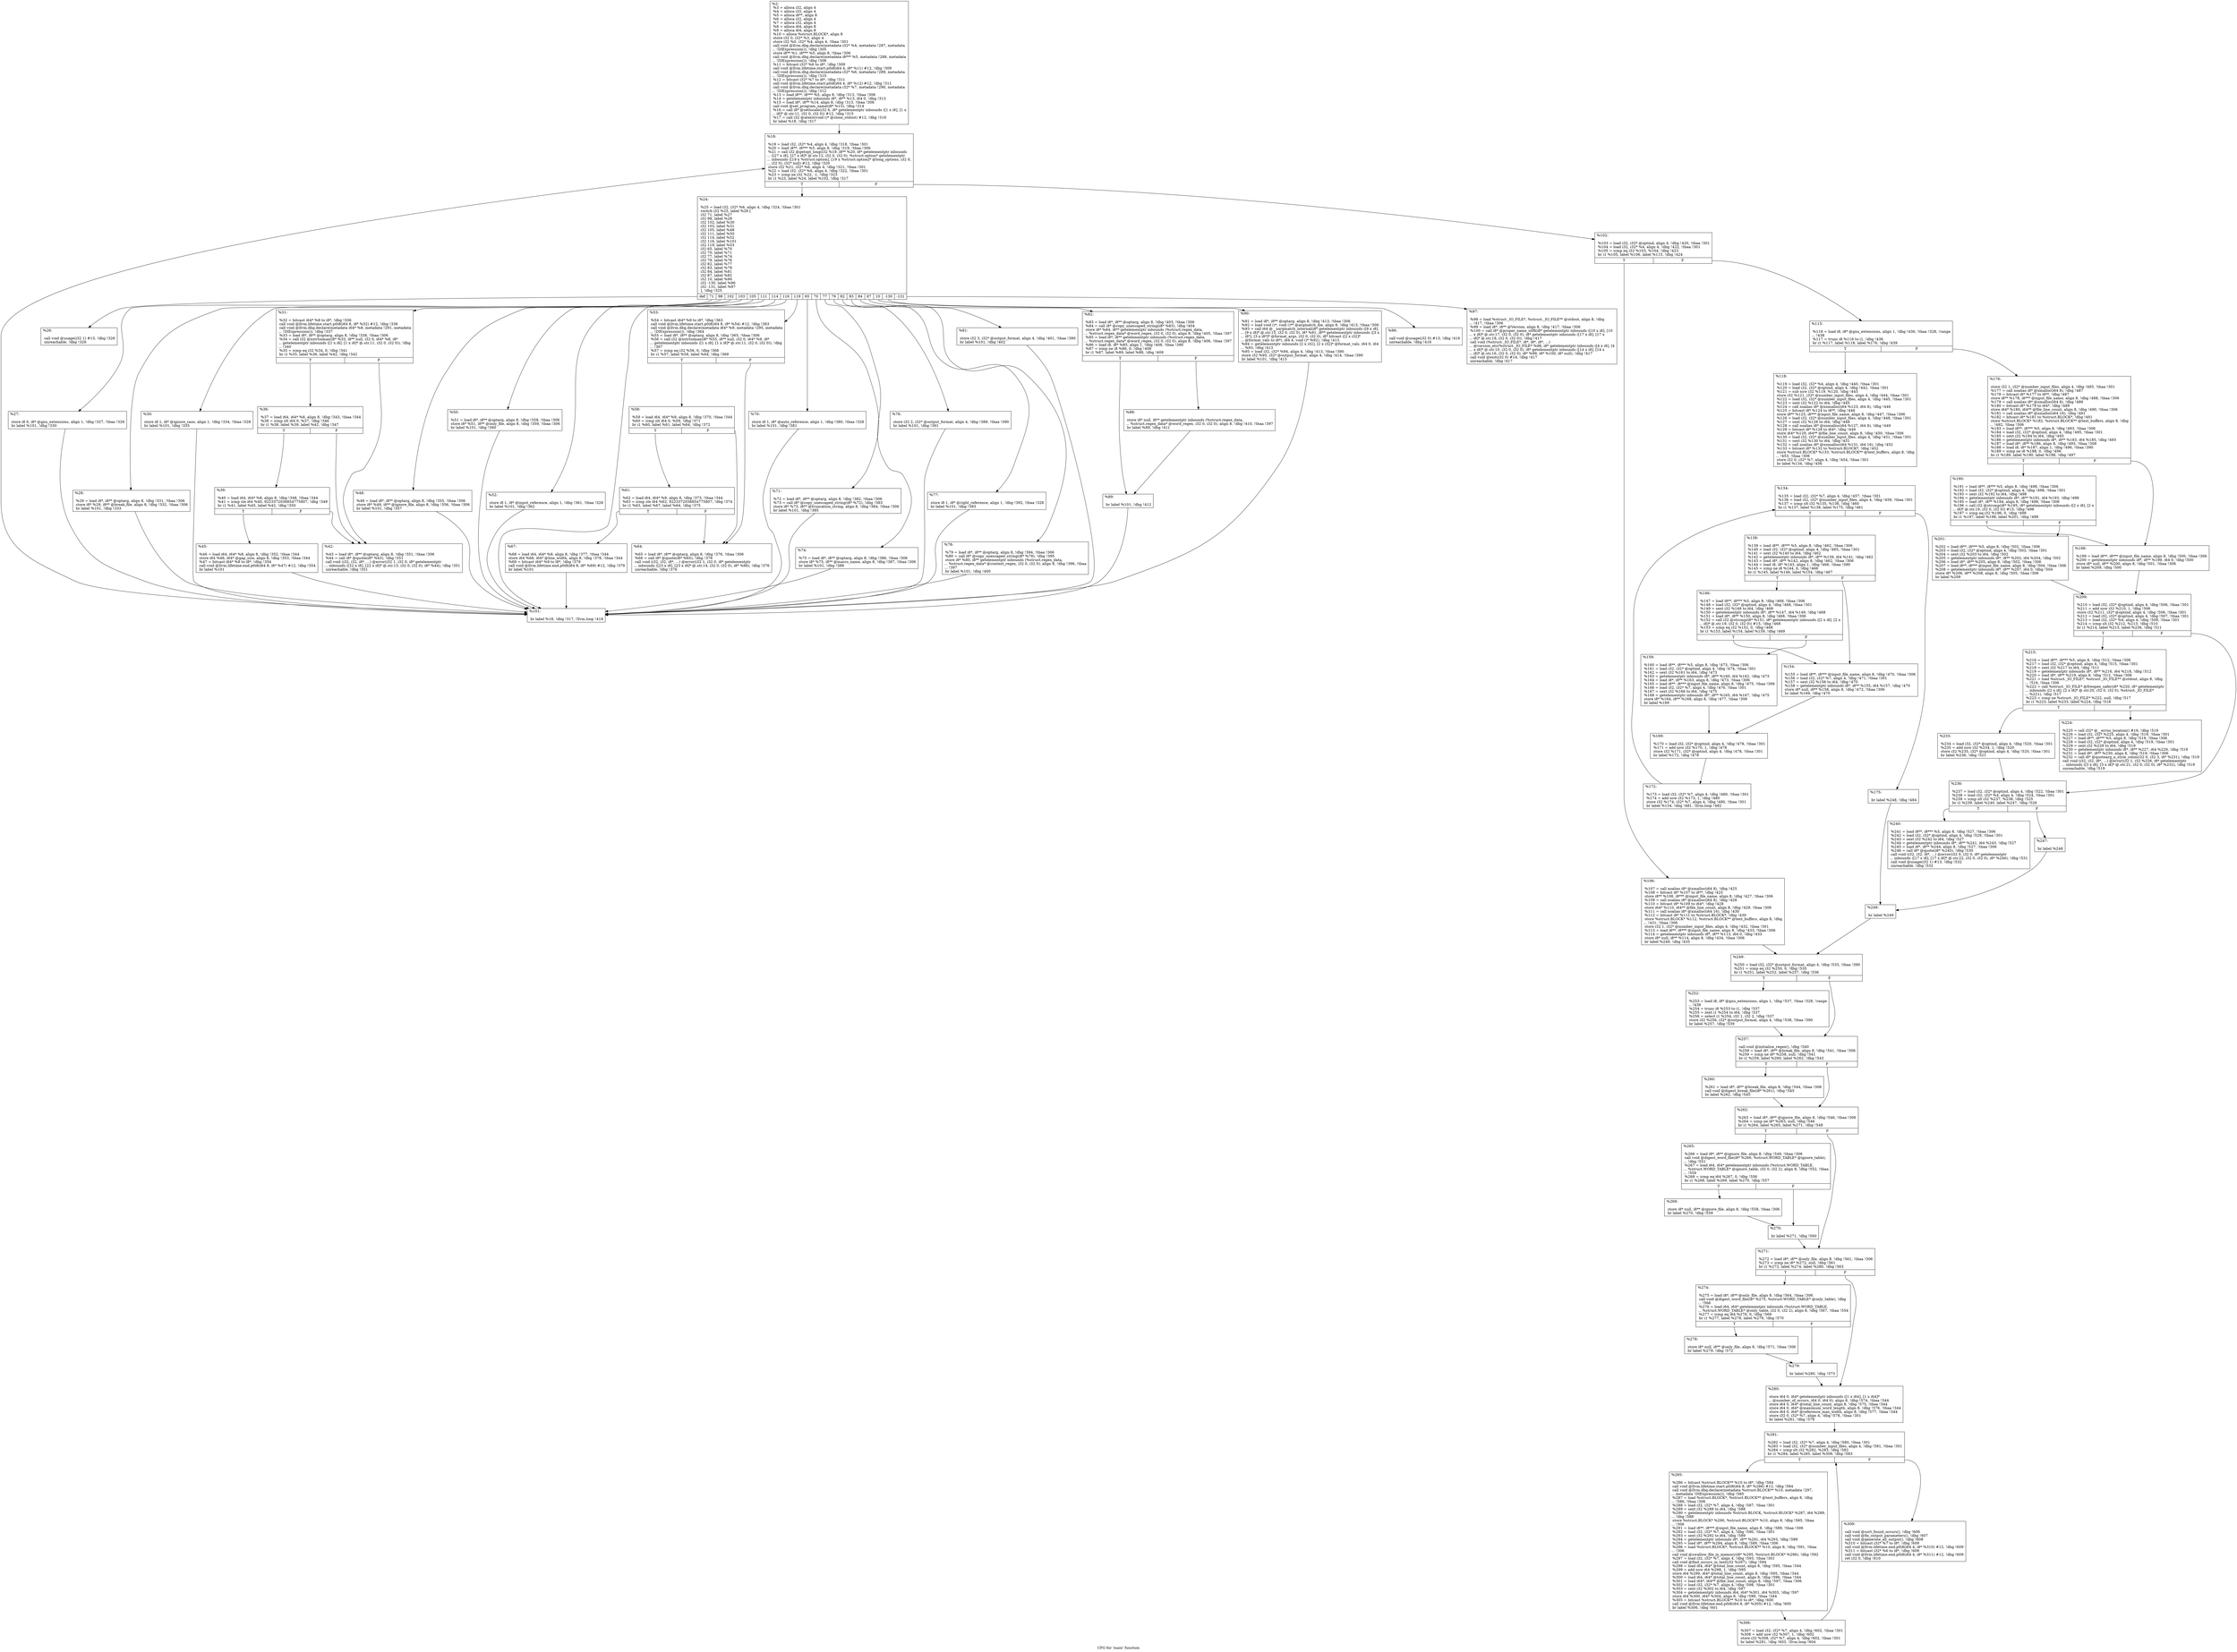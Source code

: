 digraph "CFG for 'main' function" {
	label="CFG for 'main' function";

	Node0x2240b70 [shape=record,label="{%2:\l  %3 = alloca i32, align 4\l  %4 = alloca i32, align 4\l  %5 = alloca i8**, align 8\l  %6 = alloca i32, align 4\l  %7 = alloca i32, align 4\l  %8 = alloca i64, align 8\l  %9 = alloca i64, align 8\l  %10 = alloca %struct.BLOCK*, align 8\l  store i32 0, i32* %3, align 4\l  store i32 %0, i32* %4, align 4, !tbaa !301\l  call void @llvm.dbg.declare(metadata i32* %4, metadata !287, metadata\l... !DIExpression()), !dbg !305\l  store i8** %1, i8*** %5, align 8, !tbaa !306\l  call void @llvm.dbg.declare(metadata i8*** %5, metadata !288, metadata\l... !DIExpression()), !dbg !308\l  %11 = bitcast i32* %6 to i8*, !dbg !309\l  call void @llvm.lifetime.start.p0i8(i64 4, i8* %11) #12, !dbg !309\l  call void @llvm.dbg.declare(metadata i32* %6, metadata !289, metadata\l... !DIExpression()), !dbg !310\l  %12 = bitcast i32* %7 to i8*, !dbg !311\l  call void @llvm.lifetime.start.p0i8(i64 4, i8* %12) #12, !dbg !311\l  call void @llvm.dbg.declare(metadata i32* %7, metadata !290, metadata\l... !DIExpression()), !dbg !312\l  %13 = load i8**, i8*** %5, align 8, !dbg !313, !tbaa !306\l  %14 = getelementptr inbounds i8*, i8** %13, i64 0, !dbg !313\l  %15 = load i8*, i8** %14, align 8, !dbg !313, !tbaa !306\l  call void @set_program_name(i8* %15), !dbg !314\l  %16 = call i8* @setlocale(i32 6, i8* getelementptr inbounds ([1 x i8], [1 x\l... i8]* @.str.11, i32 0, i32 0)) #12, !dbg !315\l  %17 = call i32 @atexit(void ()* @close_stdout) #12, !dbg !316\l  br label %18, !dbg !317\l}"];
	Node0x2240b70 -> Node0x2240e20;
	Node0x2240e20 [shape=record,label="{%18:\l\l  %19 = load i32, i32* %4, align 4, !dbg !318, !tbaa !301\l  %20 = load i8**, i8*** %5, align 8, !dbg !319, !tbaa !306\l  %21 = call i32 @getopt_long(i32 %19, i8** %20, i8* getelementptr inbounds\l... ([27 x i8], [27 x i8]* @.str.12, i32 0, i32 0), %struct.option* getelementptr\l... inbounds ([19 x %struct.option], [19 x %struct.option]* @long_options, i32 0,\l... i32 0), i32* null) #12, !dbg !320\l  store i32 %21, i32* %6, align 4, !dbg !321, !tbaa !301\l  %22 = load i32, i32* %6, align 4, !dbg !322, !tbaa !301\l  %23 = icmp ne i32 %22, -1, !dbg !323\l  br i1 %23, label %24, label %102, !dbg !317\l|{<s0>T|<s1>F}}"];
	Node0x2240e20:s0 -> Node0x2240e70;
	Node0x2240e20:s1 -> Node0x2241870;
	Node0x2240e70 [shape=record,label="{%24:\l\l  %25 = load i32, i32* %6, align 4, !dbg !324, !tbaa !301\l  switch i32 %25, label %26 [\l    i32 71, label %27\l    i32 98, label %28\l    i32 102, label %30\l    i32 103, label %31\l    i32 105, label %48\l    i32 111, label %50\l    i32 114, label %52\l    i32 116, label %101\l    i32 119, label %53\l    i32 65, label %70\l    i32 70, label %71\l    i32 77, label %74\l    i32 79, label %76\l    i32 82, label %77\l    i32 83, label %78\l    i32 84, label %81\l    i32 87, label %82\l    i32 10, label %90\l    i32 -130, label %96\l    i32 -131, label %97\l  ], !dbg !325\l|{<s0>def|<s1>71|<s2>98|<s3>102|<s4>103|<s5>105|<s6>111|<s7>114|<s8>116|<s9>119|<s10>65|<s11>70|<s12>77|<s13>79|<s14>82|<s15>83|<s16>84|<s17>87|<s18>10|<s19>-130|<s20>-131}}"];
	Node0x2240e70:s0 -> Node0x2240ec0;
	Node0x2240e70:s1 -> Node0x2240f10;
	Node0x2240e70:s2 -> Node0x2240f60;
	Node0x2240e70:s3 -> Node0x2240fb0;
	Node0x2240e70:s4 -> Node0x2241000;
	Node0x2240e70:s5 -> Node0x2241190;
	Node0x2240e70:s6 -> Node0x22411e0;
	Node0x2240e70:s7 -> Node0x2241230;
	Node0x2240e70:s8 -> Node0x2241820;
	Node0x2240e70:s9 -> Node0x2241280;
	Node0x2240e70:s10 -> Node0x2241410;
	Node0x2240e70:s11 -> Node0x2241460;
	Node0x2240e70:s12 -> Node0x22414b0;
	Node0x2240e70:s13 -> Node0x2241500;
	Node0x2240e70:s14 -> Node0x2241550;
	Node0x2240e70:s15 -> Node0x22415a0;
	Node0x2240e70:s16 -> Node0x22415f0;
	Node0x2240e70:s17 -> Node0x2241640;
	Node0x2240e70:s18 -> Node0x2241730;
	Node0x2240e70:s19 -> Node0x2241780;
	Node0x2240e70:s20 -> Node0x22417d0;
	Node0x2240ec0 [shape=record,label="{%26:\l\l  call void @usage(i32 1) #13, !dbg !326\l  unreachable, !dbg !326\l}"];
	Node0x2240f10 [shape=record,label="{%27:\l\l  store i8 0, i8* @gnu_extensions, align 1, !dbg !327, !tbaa !328\l  br label %101, !dbg !330\l}"];
	Node0x2240f10 -> Node0x2241820;
	Node0x2240f60 [shape=record,label="{%28:\l\l  %29 = load i8*, i8** @optarg, align 8, !dbg !331, !tbaa !306\l  store i8* %29, i8** @break_file, align 8, !dbg !332, !tbaa !306\l  br label %101, !dbg !333\l}"];
	Node0x2240f60 -> Node0x2241820;
	Node0x2240fb0 [shape=record,label="{%30:\l\l  store i8 1, i8* @ignore_case, align 1, !dbg !334, !tbaa !328\l  br label %101, !dbg !335\l}"];
	Node0x2240fb0 -> Node0x2241820;
	Node0x2241000 [shape=record,label="{%31:\l\l  %32 = bitcast i64* %8 to i8*, !dbg !336\l  call void @llvm.lifetime.start.p0i8(i64 8, i8* %32) #12, !dbg !336\l  call void @llvm.dbg.declare(metadata i64* %8, metadata !291, metadata\l... !DIExpression()), !dbg !337\l  %33 = load i8*, i8** @optarg, align 8, !dbg !338, !tbaa !306\l  %34 = call i32 @xstrtoimax(i8* %33, i8** null, i32 0, i64* %8, i8*\l... getelementptr inbounds ([1 x i8], [1 x i8]* @.str.11, i32 0, i32 0)), !dbg\l... !340\l  %35 = icmp eq i32 %34, 0, !dbg !341\l  br i1 %35, label %36, label %42, !dbg !342\l|{<s0>T|<s1>F}}"];
	Node0x2241000:s0 -> Node0x2241050;
	Node0x2241000:s1 -> Node0x22410f0;
	Node0x2241050 [shape=record,label="{%36:\l\l  %37 = load i64, i64* %8, align 8, !dbg !343, !tbaa !344\l  %38 = icmp slt i64 0, %37, !dbg !346\l  br i1 %38, label %39, label %42, !dbg !347\l|{<s0>T|<s1>F}}"];
	Node0x2241050:s0 -> Node0x22410a0;
	Node0x2241050:s1 -> Node0x22410f0;
	Node0x22410a0 [shape=record,label="{%39:\l\l  %40 = load i64, i64* %8, align 8, !dbg !348, !tbaa !344\l  %41 = icmp sle i64 %40, 9223372036854775807, !dbg !349\l  br i1 %41, label %45, label %42, !dbg !350\l|{<s0>T|<s1>F}}"];
	Node0x22410a0:s0 -> Node0x2241140;
	Node0x22410a0:s1 -> Node0x22410f0;
	Node0x22410f0 [shape=record,label="{%42:\l\l  %43 = load i8*, i8** @optarg, align 8, !dbg !351, !tbaa !306\l  %44 = call i8* @quote(i8* %43), !dbg !351\l  call void (i32, i32, i8*, ...) @error(i32 1, i32 0, i8* getelementptr\l... inbounds ([22 x i8], [22 x i8]* @.str.13, i32 0, i32 0), i8* %44), !dbg !351\l  unreachable, !dbg !351\l}"];
	Node0x2241140 [shape=record,label="{%45:\l\l  %46 = load i64, i64* %8, align 8, !dbg !352, !tbaa !344\l  store i64 %46, i64* @gap_size, align 8, !dbg !353, !tbaa !344\l  %47 = bitcast i64* %8 to i8*, !dbg !354\l  call void @llvm.lifetime.end.p0i8(i64 8, i8* %47) #12, !dbg !354\l  br label %101\l}"];
	Node0x2241140 -> Node0x2241820;
	Node0x2241190 [shape=record,label="{%48:\l\l  %49 = load i8*, i8** @optarg, align 8, !dbg !355, !tbaa !306\l  store i8* %49, i8** @ignore_file, align 8, !dbg !356, !tbaa !306\l  br label %101, !dbg !357\l}"];
	Node0x2241190 -> Node0x2241820;
	Node0x22411e0 [shape=record,label="{%50:\l\l  %51 = load i8*, i8** @optarg, align 8, !dbg !358, !tbaa !306\l  store i8* %51, i8** @only_file, align 8, !dbg !359, !tbaa !306\l  br label %101, !dbg !360\l}"];
	Node0x22411e0 -> Node0x2241820;
	Node0x2241230 [shape=record,label="{%52:\l\l  store i8 1, i8* @input_reference, align 1, !dbg !361, !tbaa !328\l  br label %101, !dbg !362\l}"];
	Node0x2241230 -> Node0x2241820;
	Node0x2241280 [shape=record,label="{%53:\l\l  %54 = bitcast i64* %9 to i8*, !dbg !363\l  call void @llvm.lifetime.start.p0i8(i64 8, i8* %54) #12, !dbg !363\l  call void @llvm.dbg.declare(metadata i64* %9, metadata !295, metadata\l... !DIExpression()), !dbg !364\l  %55 = load i8*, i8** @optarg, align 8, !dbg !365, !tbaa !306\l  %56 = call i32 @xstrtoimax(i8* %55, i8** null, i32 0, i64* %9, i8*\l... getelementptr inbounds ([1 x i8], [1 x i8]* @.str.11, i32 0, i32 0)), !dbg\l... !367\l  %57 = icmp eq i32 %56, 0, !dbg !368\l  br i1 %57, label %58, label %64, !dbg !369\l|{<s0>T|<s1>F}}"];
	Node0x2241280:s0 -> Node0x22412d0;
	Node0x2241280:s1 -> Node0x2241370;
	Node0x22412d0 [shape=record,label="{%58:\l\l  %59 = load i64, i64* %9, align 8, !dbg !370, !tbaa !344\l  %60 = icmp slt i64 0, %59, !dbg !371\l  br i1 %60, label %61, label %64, !dbg !372\l|{<s0>T|<s1>F}}"];
	Node0x22412d0:s0 -> Node0x2241320;
	Node0x22412d0:s1 -> Node0x2241370;
	Node0x2241320 [shape=record,label="{%61:\l\l  %62 = load i64, i64* %9, align 8, !dbg !373, !tbaa !344\l  %63 = icmp sle i64 %62, 9223372036854775807, !dbg !374\l  br i1 %63, label %67, label %64, !dbg !375\l|{<s0>T|<s1>F}}"];
	Node0x2241320:s0 -> Node0x22413c0;
	Node0x2241320:s1 -> Node0x2241370;
	Node0x2241370 [shape=record,label="{%64:\l\l  %65 = load i8*, i8** @optarg, align 8, !dbg !376, !tbaa !306\l  %66 = call i8* @quote(i8* %65), !dbg !376\l  call void (i32, i32, i8*, ...) @error(i32 1, i32 0, i8* getelementptr\l... inbounds ([23 x i8], [23 x i8]* @.str.14, i32 0, i32 0), i8* %66), !dbg !376\l  unreachable, !dbg !376\l}"];
	Node0x22413c0 [shape=record,label="{%67:\l\l  %68 = load i64, i64* %9, align 8, !dbg !377, !tbaa !344\l  store i64 %68, i64* @line_width, align 8, !dbg !378, !tbaa !344\l  %69 = bitcast i64* %9 to i8*, !dbg !379\l  call void @llvm.lifetime.end.p0i8(i64 8, i8* %69) #12, !dbg !379\l  br label %101\l}"];
	Node0x22413c0 -> Node0x2241820;
	Node0x2241410 [shape=record,label="{%70:\l\l  store i8 1, i8* @auto_reference, align 1, !dbg !380, !tbaa !328\l  br label %101, !dbg !381\l}"];
	Node0x2241410 -> Node0x2241820;
	Node0x2241460 [shape=record,label="{%71:\l\l  %72 = load i8*, i8** @optarg, align 8, !dbg !382, !tbaa !306\l  %73 = call i8* @copy_unescaped_string(i8* %72), !dbg !383\l  store i8* %73, i8** @truncation_string, align 8, !dbg !384, !tbaa !306\l  br label %101, !dbg !385\l}"];
	Node0x2241460 -> Node0x2241820;
	Node0x22414b0 [shape=record,label="{%74:\l\l  %75 = load i8*, i8** @optarg, align 8, !dbg !386, !tbaa !306\l  store i8* %75, i8** @macro_name, align 8, !dbg !387, !tbaa !306\l  br label %101, !dbg !388\l}"];
	Node0x22414b0 -> Node0x2241820;
	Node0x2241500 [shape=record,label="{%76:\l\l  store i32 2, i32* @output_format, align 4, !dbg !389, !tbaa !390\l  br label %101, !dbg !391\l}"];
	Node0x2241500 -> Node0x2241820;
	Node0x2241550 [shape=record,label="{%77:\l\l  store i8 1, i8* @right_reference, align 1, !dbg !392, !tbaa !328\l  br label %101, !dbg !393\l}"];
	Node0x2241550 -> Node0x2241820;
	Node0x22415a0 [shape=record,label="{%78:\l\l  %79 = load i8*, i8** @optarg, align 8, !dbg !394, !tbaa !306\l  %80 = call i8* @copy_unescaped_string(i8* %79), !dbg !395\l  store i8* %80, i8** getelementptr inbounds (%struct.regex_data,\l... %struct.regex_data* @context_regex, i32 0, i32 0), align 8, !dbg !396, !tbaa\l... !397\l  br label %101, !dbg !400\l}"];
	Node0x22415a0 -> Node0x2241820;
	Node0x22415f0 [shape=record,label="{%81:\l\l  store i32 3, i32* @output_format, align 4, !dbg !401, !tbaa !390\l  br label %101, !dbg !402\l}"];
	Node0x22415f0 -> Node0x2241820;
	Node0x2241640 [shape=record,label="{%82:\l\l  %83 = load i8*, i8** @optarg, align 8, !dbg !403, !tbaa !306\l  %84 = call i8* @copy_unescaped_string(i8* %83), !dbg !404\l  store i8* %84, i8** getelementptr inbounds (%struct.regex_data,\l... %struct.regex_data* @word_regex, i32 0, i32 0), align 8, !dbg !405, !tbaa !397\l  %85 = load i8*, i8** getelementptr inbounds (%struct.regex_data,\l... %struct.regex_data* @word_regex, i32 0, i32 0), align 8, !dbg !406, !tbaa !397\l  %86 = load i8, i8* %85, align 1, !dbg !408, !tbaa !390\l  %87 = icmp ne i8 %86, 0, !dbg !408\l  br i1 %87, label %89, label %88, !dbg !409\l|{<s0>T|<s1>F}}"];
	Node0x2241640:s0 -> Node0x22416e0;
	Node0x2241640:s1 -> Node0x2241690;
	Node0x2241690 [shape=record,label="{%88:\l\l  store i8* null, i8** getelementptr inbounds (%struct.regex_data,\l... %struct.regex_data* @word_regex, i32 0, i32 0), align 8, !dbg !410, !tbaa !397\l  br label %89, !dbg !411\l}"];
	Node0x2241690 -> Node0x22416e0;
	Node0x22416e0 [shape=record,label="{%89:\l\l  br label %101, !dbg !412\l}"];
	Node0x22416e0 -> Node0x2241820;
	Node0x2241730 [shape=record,label="{%90:\l\l  %91 = load i8*, i8** @optarg, align 8, !dbg !413, !tbaa !306\l  %92 = load void ()*, void ()** @argmatch_die, align 8, !dbg !413, !tbaa !306\l  %93 = call i64 @__xargmatch_internal(i8* getelementptr inbounds ([9 x i8],\l... [9 x i8]* @.str.15, i32 0, i32 0), i8* %91, i8** getelementptr inbounds ([3 x\l... i8*], [3 x i8*]* @format_args, i32 0, i32 0), i8* bitcast ([2 x i32]*\l... @format_vals to i8*), i64 4, void ()* %92), !dbg !413\l  %94 = getelementptr inbounds [2 x i32], [2 x i32]* @format_vals, i64 0, i64\l... %93, !dbg !413\l  %95 = load i32, i32* %94, align 4, !dbg !413, !tbaa !390\l  store i32 %95, i32* @output_format, align 4, !dbg !414, !tbaa !390\l  br label %101, !dbg !415\l}"];
	Node0x2241730 -> Node0x2241820;
	Node0x2241780 [shape=record,label="{%96:\l\l  call void @usage(i32 0) #13, !dbg !416\l  unreachable, !dbg !416\l}"];
	Node0x22417d0 [shape=record,label="{%97:\l\l  %98 = load %struct._IO_FILE*, %struct._IO_FILE** @stdout, align 8, !dbg\l... !417, !tbaa !306\l  %99 = load i8*, i8** @Version, align 8, !dbg !417, !tbaa !306\l  %100 = call i8* @proper_name_utf8(i8* getelementptr inbounds ([10 x i8], [10\l... x i8]* @.str.17, i32 0, i32 0), i8* getelementptr inbounds ([17 x i8], [17 x\l... i8]* @.str.18, i32 0, i32 0)), !dbg !417\l  call void (%struct._IO_FILE*, i8*, i8*, i8*, ...)\l... @version_etc(%struct._IO_FILE* %98, i8* getelementptr inbounds ([4 x i8], [4\l... x i8]* @.str.10, i32 0, i32 0), i8* getelementptr inbounds ([14 x i8], [14 x\l... i8]* @.str.16, i32 0, i32 0), i8* %99, i8* %100, i8* null), !dbg !417\l  call void @exit(i32 0) #14, !dbg !417\l  unreachable, !dbg !417\l}"];
	Node0x2241820 [shape=record,label="{%101:\l\l  br label %18, !dbg !317, !llvm.loop !418\l}"];
	Node0x2241820 -> Node0x2240e20;
	Node0x2241870 [shape=record,label="{%102:\l\l  %103 = load i32, i32* @optind, align 4, !dbg !420, !tbaa !301\l  %104 = load i32, i32* %4, align 4, !dbg !422, !tbaa !301\l  %105 = icmp eq i32 %103, %104, !dbg !423\l  br i1 %105, label %106, label %115, !dbg !424\l|{<s0>T|<s1>F}}"];
	Node0x2241870:s0 -> Node0x22418c0;
	Node0x2241870:s1 -> Node0x2241910;
	Node0x22418c0 [shape=record,label="{%106:\l\l  %107 = call noalias i8* @xmalloc(i64 8), !dbg !425\l  %108 = bitcast i8* %107 to i8**, !dbg !425\l  store i8** %108, i8*** @input_file_name, align 8, !dbg !427, !tbaa !306\l  %109 = call noalias i8* @xmalloc(i64 8), !dbg !428\l  %110 = bitcast i8* %109 to i64*, !dbg !428\l  store i64* %110, i64** @file_line_count, align 8, !dbg !429, !tbaa !306\l  %111 = call noalias i8* @xmalloc(i64 16), !dbg !430\l  %112 = bitcast i8* %111 to %struct.BLOCK*, !dbg !430\l  store %struct.BLOCK* %112, %struct.BLOCK** @text_buffers, align 8, !dbg\l... !431, !tbaa !306\l  store i32 1, i32* @number_input_files, align 4, !dbg !432, !tbaa !301\l  %113 = load i8**, i8*** @input_file_name, align 8, !dbg !433, !tbaa !306\l  %114 = getelementptr inbounds i8*, i8** %113, i64 0, !dbg !433\l  store i8* null, i8** %114, align 8, !dbg !434, !tbaa !306\l  br label %249, !dbg !435\l}"];
	Node0x22418c0 -> Node0x2241ff0;
	Node0x2241910 [shape=record,label="{%115:\l\l  %116 = load i8, i8* @gnu_extensions, align 1, !dbg !436, !tbaa !328, !range\l... !438\l  %117 = trunc i8 %116 to i1, !dbg !436\l  br i1 %117, label %118, label %176, !dbg !439\l|{<s0>T|<s1>F}}"];
	Node0x2241910:s0 -> Node0x2241960;
	Node0x2241910:s1 -> Node0x2241c30;
	Node0x2241960 [shape=record,label="{%118:\l\l  %119 = load i32, i32* %4, align 4, !dbg !440, !tbaa !301\l  %120 = load i32, i32* @optind, align 4, !dbg !442, !tbaa !301\l  %121 = sub nsw i32 %119, %120, !dbg !443\l  store i32 %121, i32* @number_input_files, align 4, !dbg !444, !tbaa !301\l  %122 = load i32, i32* @number_input_files, align 4, !dbg !445, !tbaa !301\l  %123 = sext i32 %122 to i64, !dbg !445\l  %124 = call noalias i8* @xnmalloc(i64 %123, i64 8), !dbg !446\l  %125 = bitcast i8* %124 to i8**, !dbg !446\l  store i8** %125, i8*** @input_file_name, align 8, !dbg !447, !tbaa !306\l  %126 = load i32, i32* @number_input_files, align 4, !dbg !448, !tbaa !301\l  %127 = sext i32 %126 to i64, !dbg !448\l  %128 = call noalias i8* @xnmalloc(i64 %127, i64 8), !dbg !449\l  %129 = bitcast i8* %128 to i64*, !dbg !449\l  store i64* %129, i64** @file_line_count, align 8, !dbg !450, !tbaa !306\l  %130 = load i32, i32* @number_input_files, align 4, !dbg !451, !tbaa !301\l  %131 = sext i32 %130 to i64, !dbg !451\l  %132 = call noalias i8* @xnmalloc(i64 %131, i64 16), !dbg !452\l  %133 = bitcast i8* %132 to %struct.BLOCK*, !dbg !452\l  store %struct.BLOCK* %133, %struct.BLOCK** @text_buffers, align 8, !dbg\l... !453, !tbaa !306\l  store i32 0, i32* %7, align 4, !dbg !454, !tbaa !301\l  br label %134, !dbg !456\l}"];
	Node0x2241960 -> Node0x22419b0;
	Node0x22419b0 [shape=record,label="{%134:\l\l  %135 = load i32, i32* %7, align 4, !dbg !457, !tbaa !301\l  %136 = load i32, i32* @number_input_files, align 4, !dbg !459, !tbaa !301\l  %137 = icmp slt i32 %135, %136, !dbg !460\l  br i1 %137, label %138, label %175, !dbg !461\l|{<s0>T|<s1>F}}"];
	Node0x22419b0:s0 -> Node0x2241a00;
	Node0x22419b0:s1 -> Node0x2241be0;
	Node0x2241a00 [shape=record,label="{%138:\l\l  %139 = load i8**, i8*** %5, align 8, !dbg !462, !tbaa !306\l  %140 = load i32, i32* @optind, align 4, !dbg !465, !tbaa !301\l  %141 = sext i32 %140 to i64, !dbg !462\l  %142 = getelementptr inbounds i8*, i8** %139, i64 %141, !dbg !462\l  %143 = load i8*, i8** %142, align 8, !dbg !462, !tbaa !306\l  %144 = load i8, i8* %143, align 1, !dbg !466, !tbaa !390\l  %145 = icmp ne i8 %144, 0, !dbg !466\l  br i1 %145, label %146, label %154, !dbg !467\l|{<s0>T|<s1>F}}"];
	Node0x2241a00:s0 -> Node0x2241a50;
	Node0x2241a00:s1 -> Node0x2241aa0;
	Node0x2241a50 [shape=record,label="{%146:\l\l  %147 = load i8**, i8*** %5, align 8, !dbg !468, !tbaa !306\l  %148 = load i32, i32* @optind, align 4, !dbg !468, !tbaa !301\l  %149 = sext i32 %148 to i64, !dbg !468\l  %150 = getelementptr inbounds i8*, i8** %147, i64 %149, !dbg !468\l  %151 = load i8*, i8** %150, align 8, !dbg !468, !tbaa !306\l  %152 = call i32 @strcmp(i8* %151, i8* getelementptr inbounds ([2 x i8], [2 x\l... i8]* @.str.19, i32 0, i32 0)) #15, !dbg !468\l  %153 = icmp eq i32 %152, 0, !dbg !468\l  br i1 %153, label %154, label %159, !dbg !469\l|{<s0>T|<s1>F}}"];
	Node0x2241a50:s0 -> Node0x2241aa0;
	Node0x2241a50:s1 -> Node0x2241af0;
	Node0x2241aa0 [shape=record,label="{%154:\l\l  %155 = load i8**, i8*** @input_file_name, align 8, !dbg !470, !tbaa !306\l  %156 = load i32, i32* %7, align 4, !dbg !471, !tbaa !301\l  %157 = sext i32 %156 to i64, !dbg !470\l  %158 = getelementptr inbounds i8*, i8** %155, i64 %157, !dbg !470\l  store i8* null, i8** %158, align 8, !dbg !472, !tbaa !306\l  br label %169, !dbg !470\l}"];
	Node0x2241aa0 -> Node0x2241b40;
	Node0x2241af0 [shape=record,label="{%159:\l\l  %160 = load i8**, i8*** %5, align 8, !dbg !473, !tbaa !306\l  %161 = load i32, i32* @optind, align 4, !dbg !474, !tbaa !301\l  %162 = sext i32 %161 to i64, !dbg !473\l  %163 = getelementptr inbounds i8*, i8** %160, i64 %162, !dbg !473\l  %164 = load i8*, i8** %163, align 8, !dbg !473, !tbaa !306\l  %165 = load i8**, i8*** @input_file_name, align 8, !dbg !475, !tbaa !306\l  %166 = load i32, i32* %7, align 4, !dbg !476, !tbaa !301\l  %167 = sext i32 %166 to i64, !dbg !475\l  %168 = getelementptr inbounds i8*, i8** %165, i64 %167, !dbg !475\l  store i8* %164, i8** %168, align 8, !dbg !477, !tbaa !306\l  br label %169\l}"];
	Node0x2241af0 -> Node0x2241b40;
	Node0x2241b40 [shape=record,label="{%169:\l\l  %170 = load i32, i32* @optind, align 4, !dbg !478, !tbaa !301\l  %171 = add nsw i32 %170, 1, !dbg !478\l  store i32 %171, i32* @optind, align 4, !dbg !478, !tbaa !301\l  br label %172, !dbg !479\l}"];
	Node0x2241b40 -> Node0x2241b90;
	Node0x2241b90 [shape=record,label="{%172:\l\l  %173 = load i32, i32* %7, align 4, !dbg !480, !tbaa !301\l  %174 = add nsw i32 %173, 1, !dbg !480\l  store i32 %174, i32* %7, align 4, !dbg !480, !tbaa !301\l  br label %134, !dbg !481, !llvm.loop !482\l}"];
	Node0x2241b90 -> Node0x22419b0;
	Node0x2241be0 [shape=record,label="{%175:\l\l  br label %248, !dbg !484\l}"];
	Node0x2241be0 -> Node0x2241fa0;
	Node0x2241c30 [shape=record,label="{%176:\l\l  store i32 1, i32* @number_input_files, align 4, !dbg !485, !tbaa !301\l  %177 = call noalias i8* @xmalloc(i64 8), !dbg !487\l  %178 = bitcast i8* %177 to i8**, !dbg !487\l  store i8** %178, i8*** @input_file_name, align 8, !dbg !488, !tbaa !306\l  %179 = call noalias i8* @xmalloc(i64 8), !dbg !489\l  %180 = bitcast i8* %179 to i64*, !dbg !489\l  store i64* %180, i64** @file_line_count, align 8, !dbg !490, !tbaa !306\l  %181 = call noalias i8* @xmalloc(i64 16), !dbg !491\l  %182 = bitcast i8* %181 to %struct.BLOCK*, !dbg !491\l  store %struct.BLOCK* %182, %struct.BLOCK** @text_buffers, align 8, !dbg\l... !492, !tbaa !306\l  %183 = load i8**, i8*** %5, align 8, !dbg !493, !tbaa !306\l  %184 = load i32, i32* @optind, align 4, !dbg !495, !tbaa !301\l  %185 = sext i32 %184 to i64, !dbg !493\l  %186 = getelementptr inbounds i8*, i8** %183, i64 %185, !dbg !493\l  %187 = load i8*, i8** %186, align 8, !dbg !493, !tbaa !306\l  %188 = load i8, i8* %187, align 1, !dbg !496, !tbaa !390\l  %189 = icmp ne i8 %188, 0, !dbg !496\l  br i1 %189, label %190, label %198, !dbg !497\l|{<s0>T|<s1>F}}"];
	Node0x2241c30:s0 -> Node0x2241c80;
	Node0x2241c30:s1 -> Node0x2241cd0;
	Node0x2241c80 [shape=record,label="{%190:\l\l  %191 = load i8**, i8*** %5, align 8, !dbg !498, !tbaa !306\l  %192 = load i32, i32* @optind, align 4, !dbg !498, !tbaa !301\l  %193 = sext i32 %192 to i64, !dbg !498\l  %194 = getelementptr inbounds i8*, i8** %191, i64 %193, !dbg !498\l  %195 = load i8*, i8** %194, align 8, !dbg !498, !tbaa !306\l  %196 = call i32 @strcmp(i8* %195, i8* getelementptr inbounds ([2 x i8], [2 x\l... i8]* @.str.19, i32 0, i32 0)) #15, !dbg !498\l  %197 = icmp eq i32 %196, 0, !dbg !498\l  br i1 %197, label %198, label %201, !dbg !499\l|{<s0>T|<s1>F}}"];
	Node0x2241c80:s0 -> Node0x2241cd0;
	Node0x2241c80:s1 -> Node0x2241d20;
	Node0x2241cd0 [shape=record,label="{%198:\l\l  %199 = load i8**, i8*** @input_file_name, align 8, !dbg !500, !tbaa !306\l  %200 = getelementptr inbounds i8*, i8** %199, i64 0, !dbg !500\l  store i8* null, i8** %200, align 8, !dbg !501, !tbaa !306\l  br label %209, !dbg !500\l}"];
	Node0x2241cd0 -> Node0x2241d70;
	Node0x2241d20 [shape=record,label="{%201:\l\l  %202 = load i8**, i8*** %5, align 8, !dbg !502, !tbaa !306\l  %203 = load i32, i32* @optind, align 4, !dbg !503, !tbaa !301\l  %204 = sext i32 %203 to i64, !dbg !502\l  %205 = getelementptr inbounds i8*, i8** %202, i64 %204, !dbg !502\l  %206 = load i8*, i8** %205, align 8, !dbg !502, !tbaa !306\l  %207 = load i8**, i8*** @input_file_name, align 8, !dbg !504, !tbaa !306\l  %208 = getelementptr inbounds i8*, i8** %207, i64 0, !dbg !504\l  store i8* %206, i8** %208, align 8, !dbg !505, !tbaa !306\l  br label %209\l}"];
	Node0x2241d20 -> Node0x2241d70;
	Node0x2241d70 [shape=record,label="{%209:\l\l  %210 = load i32, i32* @optind, align 4, !dbg !506, !tbaa !301\l  %211 = add nsw i32 %210, 1, !dbg !506\l  store i32 %211, i32* @optind, align 4, !dbg !506, !tbaa !301\l  %212 = load i32, i32* @optind, align 4, !dbg !507, !tbaa !301\l  %213 = load i32, i32* %4, align 4, !dbg !509, !tbaa !301\l  %214 = icmp slt i32 %212, %213, !dbg !510\l  br i1 %214, label %215, label %236, !dbg !511\l|{<s0>T|<s1>F}}"];
	Node0x2241d70:s0 -> Node0x2241dc0;
	Node0x2241d70:s1 -> Node0x2241eb0;
	Node0x2241dc0 [shape=record,label="{%215:\l\l  %216 = load i8**, i8*** %5, align 8, !dbg !512, !tbaa !306\l  %217 = load i32, i32* @optind, align 4, !dbg !515, !tbaa !301\l  %218 = sext i32 %217 to i64, !dbg !512\l  %219 = getelementptr inbounds i8*, i8** %216, i64 %218, !dbg !512\l  %220 = load i8*, i8** %219, align 8, !dbg !512, !tbaa !306\l  %221 = load %struct._IO_FILE*, %struct._IO_FILE** @stdout, align 8, !dbg\l... !516, !tbaa !306\l  %222 = call %struct._IO_FILE* @freopen_safer(i8* %220, i8* getelementptr\l... inbounds ([2 x i8], [2 x i8]* @.str.20, i32 0, i32 0), %struct._IO_FILE*\l... %221), !dbg !517\l  %223 = icmp ne %struct._IO_FILE* %222, null, !dbg !517\l  br i1 %223, label %233, label %224, !dbg !518\l|{<s0>T|<s1>F}}"];
	Node0x2241dc0:s0 -> Node0x2241e60;
	Node0x2241dc0:s1 -> Node0x2241e10;
	Node0x2241e10 [shape=record,label="{%224:\l\l  %225 = call i32* @__errno_location() #16, !dbg !519\l  %226 = load i32, i32* %225, align 4, !dbg !519, !tbaa !301\l  %227 = load i8**, i8*** %5, align 8, !dbg !519, !tbaa !306\l  %228 = load i32, i32* @optind, align 4, !dbg !519, !tbaa !301\l  %229 = sext i32 %228 to i64, !dbg !519\l  %230 = getelementptr inbounds i8*, i8** %227, i64 %229, !dbg !519\l  %231 = load i8*, i8** %230, align 8, !dbg !519, !tbaa !306\l  %232 = call i8* @quotearg_n_style_colon(i32 0, i32 3, i8* %231), !dbg !519\l  call void (i32, i32, i8*, ...) @error(i32 1, i32 %226, i8* getelementptr\l... inbounds ([3 x i8], [3 x i8]* @.str.21, i32 0, i32 0), i8* %232), !dbg !519\l  unreachable, !dbg !519\l}"];
	Node0x2241e60 [shape=record,label="{%233:\l\l  %234 = load i32, i32* @optind, align 4, !dbg !520, !tbaa !301\l  %235 = add nsw i32 %234, 1, !dbg !520\l  store i32 %235, i32* @optind, align 4, !dbg !520, !tbaa !301\l  br label %236, !dbg !521\l}"];
	Node0x2241e60 -> Node0x2241eb0;
	Node0x2241eb0 [shape=record,label="{%236:\l\l  %237 = load i32, i32* @optind, align 4, !dbg !522, !tbaa !301\l  %238 = load i32, i32* %4, align 4, !dbg !524, !tbaa !301\l  %239 = icmp slt i32 %237, %238, !dbg !525\l  br i1 %239, label %240, label %247, !dbg !526\l|{<s0>T|<s1>F}}"];
	Node0x2241eb0:s0 -> Node0x2241f00;
	Node0x2241eb0:s1 -> Node0x2241f50;
	Node0x2241f00 [shape=record,label="{%240:\l\l  %241 = load i8**, i8*** %5, align 8, !dbg !527, !tbaa !306\l  %242 = load i32, i32* @optind, align 4, !dbg !529, !tbaa !301\l  %243 = sext i32 %242 to i64, !dbg !527\l  %244 = getelementptr inbounds i8*, i8** %241, i64 %243, !dbg !527\l  %245 = load i8*, i8** %244, align 8, !dbg !527, !tbaa !306\l  %246 = call i8* @quote(i8* %245), !dbg !530\l  call void (i32, i32, i8*, ...) @error(i32 0, i32 0, i8* getelementptr\l... inbounds ([17 x i8], [17 x i8]* @.str.22, i32 0, i32 0), i8* %246), !dbg !531\l  call void @usage(i32 1) #13, !dbg !532\l  unreachable, !dbg !532\l}"];
	Node0x2241f50 [shape=record,label="{%247:\l\l  br label %248\l}"];
	Node0x2241f50 -> Node0x2241fa0;
	Node0x2241fa0 [shape=record,label="{%248:\l\l  br label %249\l}"];
	Node0x2241fa0 -> Node0x2241ff0;
	Node0x2241ff0 [shape=record,label="{%249:\l\l  %250 = load i32, i32* @output_format, align 4, !dbg !533, !tbaa !390\l  %251 = icmp eq i32 %250, 0, !dbg !535\l  br i1 %251, label %252, label %257, !dbg !536\l|{<s0>T|<s1>F}}"];
	Node0x2241ff0:s0 -> Node0x2242040;
	Node0x2241ff0:s1 -> Node0x2242090;
	Node0x2242040 [shape=record,label="{%252:\l\l  %253 = load i8, i8* @gnu_extensions, align 1, !dbg !537, !tbaa !328, !range\l... !438\l  %254 = trunc i8 %253 to i1, !dbg !537\l  %255 = zext i1 %254 to i64, !dbg !537\l  %256 = select i1 %254, i32 1, i32 2, !dbg !537\l  store i32 %256, i32* @output_format, align 4, !dbg !538, !tbaa !390\l  br label %257, !dbg !539\l}"];
	Node0x2242040 -> Node0x2242090;
	Node0x2242090 [shape=record,label="{%257:\l\l  call void @initialize_regex(), !dbg !540\l  %258 = load i8*, i8** @break_file, align 8, !dbg !541, !tbaa !306\l  %259 = icmp ne i8* %258, null, !dbg !541\l  br i1 %259, label %260, label %262, !dbg !543\l|{<s0>T|<s1>F}}"];
	Node0x2242090:s0 -> Node0x22420e0;
	Node0x2242090:s1 -> Node0x2242130;
	Node0x22420e0 [shape=record,label="{%260:\l\l  %261 = load i8*, i8** @break_file, align 8, !dbg !544, !tbaa !306\l  call void @digest_break_file(i8* %261), !dbg !545\l  br label %262, !dbg !545\l}"];
	Node0x22420e0 -> Node0x2242130;
	Node0x2242130 [shape=record,label="{%262:\l\l  %263 = load i8*, i8** @ignore_file, align 8, !dbg !546, !tbaa !306\l  %264 = icmp ne i8* %263, null, !dbg !546\l  br i1 %264, label %265, label %271, !dbg !548\l|{<s0>T|<s1>F}}"];
	Node0x2242130:s0 -> Node0x2242180;
	Node0x2242130:s1 -> Node0x2242270;
	Node0x2242180 [shape=record,label="{%265:\l\l  %266 = load i8*, i8** @ignore_file, align 8, !dbg !549, !tbaa !306\l  call void @digest_word_file(i8* %266, %struct.WORD_TABLE* @ignore_table),\l... !dbg !551\l  %267 = load i64, i64* getelementptr inbounds (%struct.WORD_TABLE,\l... %struct.WORD_TABLE* @ignore_table, i32 0, i32 2), align 8, !dbg !552, !tbaa\l... !554\l  %268 = icmp eq i64 %267, 0, !dbg !556\l  br i1 %268, label %269, label %270, !dbg !557\l|{<s0>T|<s1>F}}"];
	Node0x2242180:s0 -> Node0x22421d0;
	Node0x2242180:s1 -> Node0x2242220;
	Node0x22421d0 [shape=record,label="{%269:\l\l  store i8* null, i8** @ignore_file, align 8, !dbg !558, !tbaa !306\l  br label %270, !dbg !559\l}"];
	Node0x22421d0 -> Node0x2242220;
	Node0x2242220 [shape=record,label="{%270:\l\l  br label %271, !dbg !560\l}"];
	Node0x2242220 -> Node0x2242270;
	Node0x2242270 [shape=record,label="{%271:\l\l  %272 = load i8*, i8** @only_file, align 8, !dbg !561, !tbaa !306\l  %273 = icmp ne i8* %272, null, !dbg !561\l  br i1 %273, label %274, label %280, !dbg !563\l|{<s0>T|<s1>F}}"];
	Node0x2242270:s0 -> Node0x22422c0;
	Node0x2242270:s1 -> Node0x22423b0;
	Node0x22422c0 [shape=record,label="{%274:\l\l  %275 = load i8*, i8** @only_file, align 8, !dbg !564, !tbaa !306\l  call void @digest_word_file(i8* %275, %struct.WORD_TABLE* @only_table), !dbg\l... !566\l  %276 = load i64, i64* getelementptr inbounds (%struct.WORD_TABLE,\l... %struct.WORD_TABLE* @only_table, i32 0, i32 2), align 8, !dbg !567, !tbaa !554\l  %277 = icmp eq i64 %276, 0, !dbg !569\l  br i1 %277, label %278, label %279, !dbg !570\l|{<s0>T|<s1>F}}"];
	Node0x22422c0:s0 -> Node0x2242310;
	Node0x22422c0:s1 -> Node0x2242360;
	Node0x2242310 [shape=record,label="{%278:\l\l  store i8* null, i8** @only_file, align 8, !dbg !571, !tbaa !306\l  br label %279, !dbg !572\l}"];
	Node0x2242310 -> Node0x2242360;
	Node0x2242360 [shape=record,label="{%279:\l\l  br label %280, !dbg !573\l}"];
	Node0x2242360 -> Node0x22423b0;
	Node0x22423b0 [shape=record,label="{%280:\l\l  store i64 0, i64* getelementptr inbounds ([1 x i64], [1 x i64]*\l... @number_of_occurs, i64 0, i64 0), align 8, !dbg !574, !tbaa !344\l  store i64 0, i64* @total_line_count, align 8, !dbg !575, !tbaa !344\l  store i64 0, i64* @maximum_word_length, align 8, !dbg !576, !tbaa !344\l  store i64 0, i64* @reference_max_width, align 8, !dbg !577, !tbaa !344\l  store i32 0, i32* %7, align 4, !dbg !578, !tbaa !301\l  br label %281, !dbg !579\l}"];
	Node0x22423b0 -> Node0x2242400;
	Node0x2242400 [shape=record,label="{%281:\l\l  %282 = load i32, i32* %7, align 4, !dbg !580, !tbaa !301\l  %283 = load i32, i32* @number_input_files, align 4, !dbg !581, !tbaa !301\l  %284 = icmp slt i32 %282, %283, !dbg !582\l  br i1 %284, label %285, label %309, !dbg !583\l|{<s0>T|<s1>F}}"];
	Node0x2242400:s0 -> Node0x2242450;
	Node0x2242400:s1 -> Node0x22424f0;
	Node0x2242450 [shape=record,label="{%285:\l\l  %286 = bitcast %struct.BLOCK** %10 to i8*, !dbg !584\l  call void @llvm.lifetime.start.p0i8(i64 8, i8* %286) #12, !dbg !584\l  call void @llvm.dbg.declare(metadata %struct.BLOCK** %10, metadata !297,\l... metadata !DIExpression()), !dbg !585\l  %287 = load %struct.BLOCK*, %struct.BLOCK** @text_buffers, align 8, !dbg\l... !586, !tbaa !306\l  %288 = load i32, i32* %7, align 4, !dbg !587, !tbaa !301\l  %289 = sext i32 %288 to i64, !dbg !588\l  %290 = getelementptr inbounds %struct.BLOCK, %struct.BLOCK* %287, i64 %289,\l... !dbg !588\l  store %struct.BLOCK* %290, %struct.BLOCK** %10, align 8, !dbg !585, !tbaa\l... !306\l  %291 = load i8**, i8*** @input_file_name, align 8, !dbg !589, !tbaa !306\l  %292 = load i32, i32* %7, align 4, !dbg !590, !tbaa !301\l  %293 = sext i32 %292 to i64, !dbg !589\l  %294 = getelementptr inbounds i8*, i8** %291, i64 %293, !dbg !589\l  %295 = load i8*, i8** %294, align 8, !dbg !589, !tbaa !306\l  %296 = load %struct.BLOCK*, %struct.BLOCK** %10, align 8, !dbg !591, !tbaa\l... !306\l  call void @swallow_file_in_memory(i8* %295, %struct.BLOCK* %296), !dbg !592\l  %297 = load i32, i32* %7, align 4, !dbg !593, !tbaa !301\l  call void @find_occurs_in_text(i32 %297), !dbg !594\l  %298 = load i64, i64* @total_line_count, align 8, !dbg !595, !tbaa !344\l  %299 = add nsw i64 %298, 1, !dbg !595\l  store i64 %299, i64* @total_line_count, align 8, !dbg !595, !tbaa !344\l  %300 = load i64, i64* @total_line_count, align 8, !dbg !596, !tbaa !344\l  %301 = load i64*, i64** @file_line_count, align 8, !dbg !597, !tbaa !306\l  %302 = load i32, i32* %7, align 4, !dbg !598, !tbaa !301\l  %303 = sext i32 %302 to i64, !dbg !597\l  %304 = getelementptr inbounds i64, i64* %301, i64 %303, !dbg !597\l  store i64 %300, i64* %304, align 8, !dbg !599, !tbaa !344\l  %305 = bitcast %struct.BLOCK** %10 to i8*, !dbg !600\l  call void @llvm.lifetime.end.p0i8(i64 8, i8* %305) #12, !dbg !600\l  br label %306, !dbg !601\l}"];
	Node0x2242450 -> Node0x22424a0;
	Node0x22424a0 [shape=record,label="{%306:\l\l  %307 = load i32, i32* %7, align 4, !dbg !602, !tbaa !301\l  %308 = add nsw i32 %307, 1, !dbg !602\l  store i32 %308, i32* %7, align 4, !dbg !602, !tbaa !301\l  br label %281, !dbg !603, !llvm.loop !604\l}"];
	Node0x22424a0 -> Node0x2242400;
	Node0x22424f0 [shape=record,label="{%309:\l\l  call void @sort_found_occurs(), !dbg !606\l  call void @fix_output_parameters(), !dbg !607\l  call void @generate_all_output(), !dbg !608\l  %310 = bitcast i32* %7 to i8*, !dbg !609\l  call void @llvm.lifetime.end.p0i8(i64 4, i8* %310) #12, !dbg !609\l  %311 = bitcast i32* %6 to i8*, !dbg !609\l  call void @llvm.lifetime.end.p0i8(i64 4, i8* %311) #12, !dbg !609\l  ret i32 0, !dbg !610\l}"];
}
